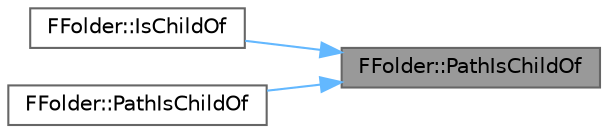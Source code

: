 digraph "FFolder::PathIsChildOf"
{
 // INTERACTIVE_SVG=YES
 // LATEX_PDF_SIZE
  bgcolor="transparent";
  edge [fontname=Helvetica,fontsize=10,labelfontname=Helvetica,labelfontsize=10];
  node [fontname=Helvetica,fontsize=10,shape=box,height=0.2,width=0.4];
  rankdir="RL";
  Node1 [id="Node000001",label="FFolder::PathIsChildOf",height=0.2,width=0.4,color="gray40", fillcolor="grey60", style="filled", fontcolor="black",tooltip=" "];
  Node1 -> Node2 [id="edge1_Node000001_Node000002",dir="back",color="steelblue1",style="solid",tooltip=" "];
  Node2 [id="Node000002",label="FFolder::IsChildOf",height=0.2,width=0.4,color="grey40", fillcolor="white", style="filled",URL="$dc/d1d/structFFolder.html#a62c7f0e46569231c13ef35fa7f4d0dd9",tooltip=" "];
  Node1 -> Node3 [id="edge2_Node000001_Node000003",dir="back",color="steelblue1",style="solid",tooltip=" "];
  Node3 [id="Node000003",label="FFolder::PathIsChildOf",height=0.2,width=0.4,color="grey40", fillcolor="white", style="filled",URL="$dc/d1d/structFFolder.html#a5065ab8368e4f7e9d84db04fde3c550d",tooltip=" "];
}
